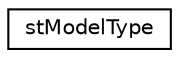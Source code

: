digraph "Graphical Class Hierarchy"
{
 // LATEX_PDF_SIZE
  edge [fontname="Helvetica",fontsize="10",labelfontname="Helvetica",labelfontsize="10"];
  node [fontname="Helvetica",fontsize="10",shape=record];
  rankdir="LR";
  Node0 [label="stModelType",height=0.2,width=0.4,color="black", fillcolor="white", style="filled",URL="$classst_model_type.html",tooltip="Structural domain type."];
}
